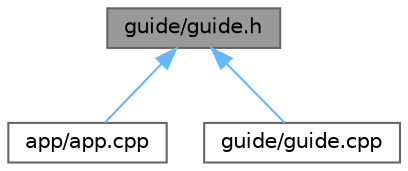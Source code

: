 digraph "guide/guide.h"
{
 // INTERACTIVE_SVG=YES
 // LATEX_PDF_SIZE
  bgcolor="transparent";
  edge [fontname=Helvetica,fontsize=10,labelfontname=Helvetica,labelfontsize=10];
  node [fontname=Helvetica,fontsize=10,shape=box,height=0.2,width=0.4];
  Node1 [id="Node000001",label="guide/guide.h",height=0.2,width=0.4,color="gray40", fillcolor="grey60", style="filled", fontcolor="black",tooltip="Khai báo hàm vẽ hướng dẫn cho người chơi."];
  Node1 -> Node2 [id="edge1_Node000001_Node000002",dir="back",color="steelblue1",style="solid",tooltip=" "];
  Node2 [id="Node000002",label="app/app.cpp",height=0.2,width=0.4,color="grey40", fillcolor="white", style="filled",URL="$app_8cpp.html",tooltip=" "];
  Node1 -> Node3 [id="edge2_Node000001_Node000003",dir="back",color="steelblue1",style="solid",tooltip=" "];
  Node3 [id="Node000003",label="guide/guide.cpp",height=0.2,width=0.4,color="grey40", fillcolor="white", style="filled",URL="$guide_8cpp.html",tooltip="Triển khai chức năng vẽ bảng hướng dẫn người chơi (How to Play) trong game."];
}
